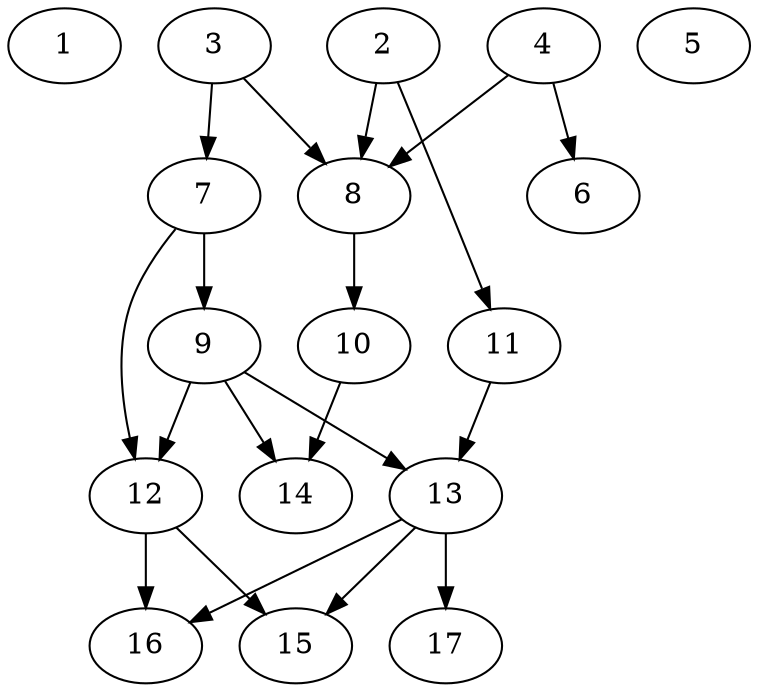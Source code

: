 // DAG automatically generated by daggen at Fri May 24 12:58:29 2024
// daggen-master/daggen -n 17 --fat 0.5 --density 0.5 --regular 0.5 --jump 2 --minalpha 20 --maxalpha 50 --dot -o dags_dot_17/sim_6.dot 
digraph G {
  1 [size="144157650696", alpha="36.97"]
  2 [size="549755813888", alpha="20.36"]
  2 -> 8 [size ="536870912"]
  2 -> 11 [size ="536870912"]
  3 [size="41054591868", alpha="41.29"]
  3 -> 7 [size ="134217728"]
  3 -> 8 [size ="134217728"]
  4 [size="56544085977", alpha="24.61"]
  4 -> 6 [size ="209715200"]
  4 -> 8 [size ="209715200"]
  5 [size="6857468588", alpha="30.26"]
  6 [size="713428754758", alpha="35.38"]
  7 [size="549755813888", alpha="20.24"]
  7 -> 9 [size ="536870912"]
  7 -> 12 [size ="536870912"]
  8 [size="28316928812", alpha="21.72"]
  8 -> 10 [size ="536870912"]
  9 [size="98662794163", alpha="24.86"]
  9 -> 12 [size ="301989888"]
  9 -> 13 [size ="301989888"]
  9 -> 14 [size ="301989888"]
  10 [size="28991029248", alpha="34.09"]
  10 -> 14 [size ="75497472"]
  11 [size="3452055203", alpha="49.96"]
  11 -> 13 [size ="411041792"]
  12 [size="492442293", alpha="31.62"]
  12 -> 15 [size ="33554432"]
  12 -> 16 [size ="33554432"]
  13 [size="782757789696", alpha="43.31"]
  13 -> 15 [size ="679477248"]
  13 -> 16 [size ="679477248"]
  13 -> 17 [size ="679477248"]
  14 [size="83736168876", alpha="46.08"]
  15 [size="6884443752", alpha="49.59"]
  16 [size="368293445632", alpha="20.82"]
  17 [size="231928233984", alpha="39.49"]
}

